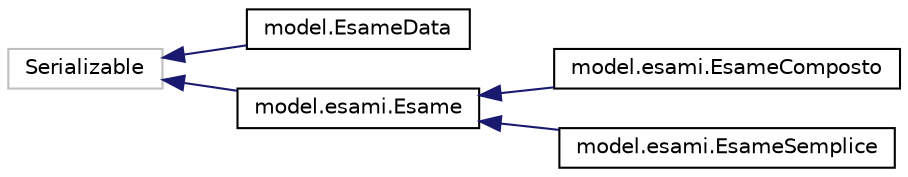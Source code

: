 digraph "Grafico della gerarchia delle classi"
{
 // LATEX_PDF_SIZE
  edge [fontname="Helvetica",fontsize="10",labelfontname="Helvetica",labelfontsize="10"];
  node [fontname="Helvetica",fontsize="10",shape=record];
  rankdir="LR";
  Node30 [label="Serializable",height=0.2,width=0.4,color="grey75", fillcolor="white", style="filled",tooltip=" "];
  Node30 -> Node0 [dir="back",color="midnightblue",fontsize="10",style="solid",fontname="Helvetica"];
  Node0 [label="model.EsameData",height=0.2,width=0.4,color="black", fillcolor="white", style="filled",URL="$classmodel_1_1EsameData.html",tooltip=" "];
  Node30 -> Node32 [dir="back",color="midnightblue",fontsize="10",style="solid",fontname="Helvetica"];
  Node32 [label="model.esami.Esame",height=0.2,width=0.4,color="black", fillcolor="white", style="filled",URL="$classmodel_1_1esami_1_1Esame.html",tooltip=" "];
  Node32 -> Node33 [dir="back",color="midnightblue",fontsize="10",style="solid",fontname="Helvetica"];
  Node33 [label="model.esami.EsameComposto",height=0.2,width=0.4,color="black", fillcolor="white", style="filled",URL="$classmodel_1_1esami_1_1EsameComposto.html",tooltip=" "];
  Node32 -> Node34 [dir="back",color="midnightblue",fontsize="10",style="solid",fontname="Helvetica"];
  Node34 [label="model.esami.EsameSemplice",height=0.2,width=0.4,color="black", fillcolor="white", style="filled",URL="$classmodel_1_1esami_1_1EsameSemplice.html",tooltip=" "];
}
